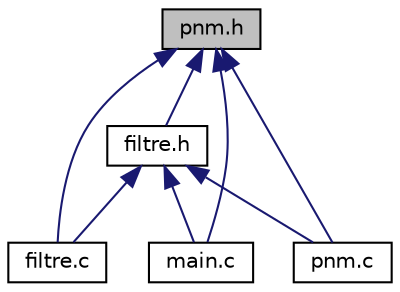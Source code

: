 digraph "pnm.h"
{
  edge [fontname="Helvetica",fontsize="10",labelfontname="Helvetica",labelfontsize="10"];
  node [fontname="Helvetica",fontsize="10",shape=record];
  Node1 [label="pnm.h",height=0.2,width=0.4,color="black", fillcolor="grey75", style="filled", fontcolor="black"];
  Node1 -> Node2 [dir="back",color="midnightblue",fontsize="10",style="solid",fontname="Helvetica"];
  Node2 [label="filtre.h",height=0.2,width=0.4,color="black", fillcolor="white", style="filled",URL="$filtre_8h.html",tooltip="Ce fichier contient les déclarations de types et les prototypes des fonctions pour l&#39;ajout de filtres..."];
  Node2 -> Node3 [dir="back",color="midnightblue",fontsize="10",style="solid",fontname="Helvetica"];
  Node3 [label="filtre.c",height=0.2,width=0.4,color="black", fillcolor="white", style="filled",URL="$filtre_8c.html",tooltip="Ce fichier contient les définitions de types et les fonctions de filtre d&#39;images PNM. "];
  Node2 -> Node4 [dir="back",color="midnightblue",fontsize="10",style="solid",fontname="Helvetica"];
  Node4 [label="main.c",height=0.2,width=0.4,color="black", fillcolor="white", style="filled",URL="$main_8c.html",tooltip="Ce fichier contient la fonction main() du programme de manipulation de fichiers pnm. "];
  Node2 -> Node5 [dir="back",color="midnightblue",fontsize="10",style="solid",fontname="Helvetica"];
  Node5 [label="pnm.c",height=0.2,width=0.4,color="black", fillcolor="white", style="filled",URL="$pnm_8c.html",tooltip="Ce fichier contient les définitions de types et les fonctions de manipulation d&#39;images PNM..."];
  Node1 -> Node3 [dir="back",color="midnightblue",fontsize="10",style="solid",fontname="Helvetica"];
  Node1 -> Node4 [dir="back",color="midnightblue",fontsize="10",style="solid",fontname="Helvetica"];
  Node1 -> Node5 [dir="back",color="midnightblue",fontsize="10",style="solid",fontname="Helvetica"];
}
